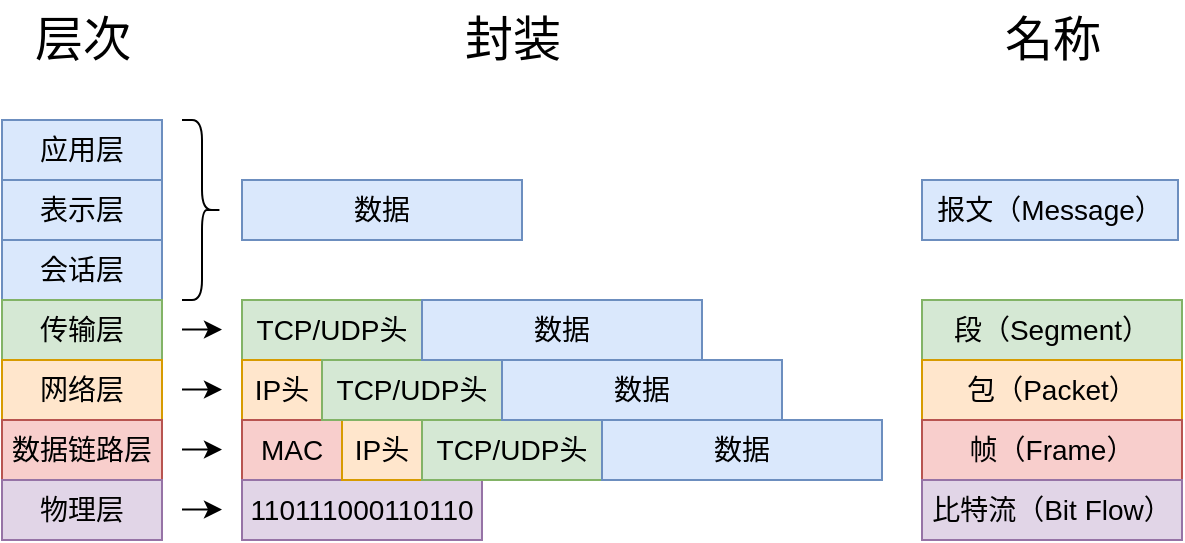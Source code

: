 <mxfile version="22.1.3" type="device">
  <diagram name="第 1 页" id="Xw8q9SxtOk5_ITbkszXI">
    <mxGraphModel dx="788" dy="475" grid="1" gridSize="10" guides="1" tooltips="1" connect="1" arrows="1" fold="1" page="1" pageScale="1" pageWidth="827" pageHeight="1169" math="0" shadow="0">
      <root>
        <mxCell id="0" />
        <mxCell id="1" parent="0" />
        <mxCell id="ZpjZvFXlTCYLtF_sFGO9-1" value="&lt;font style=&quot;font-size: 24px;&quot;&gt;层次&lt;/font&gt;" style="text;html=1;align=center;verticalAlign=middle;resizable=0;points=[];autosize=1;strokeColor=none;fillColor=none;" vertex="1" parent="1">
          <mxGeometry x="125" y="100" width="70" height="40" as="geometry" />
        </mxCell>
        <mxCell id="ZpjZvFXlTCYLtF_sFGO9-2" value="&lt;font style=&quot;font-size: 24px;&quot;&gt;封装&lt;/font&gt;" style="text;html=1;align=center;verticalAlign=middle;resizable=0;points=[];autosize=1;strokeColor=none;fillColor=none;" vertex="1" parent="1">
          <mxGeometry x="340" y="100" width="70" height="40" as="geometry" />
        </mxCell>
        <mxCell id="ZpjZvFXlTCYLtF_sFGO9-3" value="&lt;font style=&quot;font-size: 24px;&quot;&gt;名称&lt;/font&gt;" style="text;html=1;align=center;verticalAlign=middle;resizable=0;points=[];autosize=1;strokeColor=none;fillColor=none;" vertex="1" parent="1">
          <mxGeometry x="610" y="100" width="70" height="40" as="geometry" />
        </mxCell>
        <mxCell id="ZpjZvFXlTCYLtF_sFGO9-4" value="应用层" style="rounded=0;whiteSpace=wrap;html=1;fillColor=#dae8fc;strokeColor=#6c8ebf;fontSize=14;" vertex="1" parent="1">
          <mxGeometry x="120" y="160" width="80" height="30" as="geometry" />
        </mxCell>
        <mxCell id="ZpjZvFXlTCYLtF_sFGO9-5" value="表示层" style="rounded=0;whiteSpace=wrap;html=1;fillColor=#dae8fc;strokeColor=#6c8ebf;fontSize=14;" vertex="1" parent="1">
          <mxGeometry x="120" y="190" width="80" height="30" as="geometry" />
        </mxCell>
        <mxCell id="ZpjZvFXlTCYLtF_sFGO9-6" value="会话层" style="rounded=0;whiteSpace=wrap;html=1;fillColor=#dae8fc;strokeColor=#6c8ebf;fontSize=14;" vertex="1" parent="1">
          <mxGeometry x="120" y="220" width="80" height="30" as="geometry" />
        </mxCell>
        <mxCell id="ZpjZvFXlTCYLtF_sFGO9-7" value="传输层" style="rounded=0;whiteSpace=wrap;html=1;fillColor=#d5e8d4;strokeColor=#82b366;fontSize=14;" vertex="1" parent="1">
          <mxGeometry x="120" y="250" width="80" height="30" as="geometry" />
        </mxCell>
        <mxCell id="ZpjZvFXlTCYLtF_sFGO9-8" value="网络层" style="rounded=0;whiteSpace=wrap;html=1;fillColor=#ffe6cc;strokeColor=#d79b00;fontSize=14;" vertex="1" parent="1">
          <mxGeometry x="120" y="280" width="80" height="30" as="geometry" />
        </mxCell>
        <mxCell id="ZpjZvFXlTCYLtF_sFGO9-9" value="数据链路层" style="rounded=0;whiteSpace=wrap;html=1;fillColor=#f8cecc;strokeColor=#b85450;fontSize=14;" vertex="1" parent="1">
          <mxGeometry x="120" y="310" width="80" height="30" as="geometry" />
        </mxCell>
        <mxCell id="ZpjZvFXlTCYLtF_sFGO9-10" value="物理层" style="rounded=0;whiteSpace=wrap;html=1;fillColor=#e1d5e7;strokeColor=#9673a6;fontSize=14;" vertex="1" parent="1">
          <mxGeometry x="120" y="340" width="80" height="30" as="geometry" />
        </mxCell>
        <mxCell id="ZpjZvFXlTCYLtF_sFGO9-11" value="" style="shape=curlyBracket;whiteSpace=wrap;html=1;rounded=1;flipH=1;labelPosition=right;verticalLabelPosition=middle;align=left;verticalAlign=middle;" vertex="1" parent="1">
          <mxGeometry x="210" y="160" width="20" height="90" as="geometry" />
        </mxCell>
        <mxCell id="ZpjZvFXlTCYLtF_sFGO9-12" value="数据" style="rounded=0;whiteSpace=wrap;html=1;fillColor=#dae8fc;strokeColor=#6c8ebf;fontSize=14;" vertex="1" parent="1">
          <mxGeometry x="240" y="190" width="140" height="30" as="geometry" />
        </mxCell>
        <mxCell id="ZpjZvFXlTCYLtF_sFGO9-13" value="报文（Message）" style="rounded=0;whiteSpace=wrap;html=1;fillColor=#dae8fc;strokeColor=#6c8ebf;fontSize=14;" vertex="1" parent="1">
          <mxGeometry x="580" y="190" width="128" height="30" as="geometry" />
        </mxCell>
        <mxCell id="ZpjZvFXlTCYLtF_sFGO9-14" value="" style="endArrow=classic;html=1;rounded=0;" edge="1" parent="1">
          <mxGeometry width="50" height="50" relative="1" as="geometry">
            <mxPoint x="210" y="264.75" as="sourcePoint" />
            <mxPoint x="230" y="264.75" as="targetPoint" />
          </mxGeometry>
        </mxCell>
        <mxCell id="ZpjZvFXlTCYLtF_sFGO9-15" value="" style="endArrow=classic;html=1;rounded=0;" edge="1" parent="1">
          <mxGeometry width="50" height="50" relative="1" as="geometry">
            <mxPoint x="210" y="294.75" as="sourcePoint" />
            <mxPoint x="230" y="294.75" as="targetPoint" />
          </mxGeometry>
        </mxCell>
        <mxCell id="ZpjZvFXlTCYLtF_sFGO9-16" value="" style="endArrow=classic;html=1;rounded=0;" edge="1" parent="1">
          <mxGeometry width="50" height="50" relative="1" as="geometry">
            <mxPoint x="210" y="324.75" as="sourcePoint" />
            <mxPoint x="230" y="324.75" as="targetPoint" />
          </mxGeometry>
        </mxCell>
        <mxCell id="ZpjZvFXlTCYLtF_sFGO9-17" value="" style="endArrow=classic;html=1;rounded=0;" edge="1" parent="1">
          <mxGeometry width="50" height="50" relative="1" as="geometry">
            <mxPoint x="210" y="354.75" as="sourcePoint" />
            <mxPoint x="230" y="354.75" as="targetPoint" />
          </mxGeometry>
        </mxCell>
        <mxCell id="ZpjZvFXlTCYLtF_sFGO9-19" value="TCP/UDP头" style="rounded=0;whiteSpace=wrap;html=1;fillColor=#d5e8d4;strokeColor=#82b366;fontSize=14;" vertex="1" parent="1">
          <mxGeometry x="240" y="250" width="90" height="30" as="geometry" />
        </mxCell>
        <mxCell id="ZpjZvFXlTCYLtF_sFGO9-22" value="IP头" style="rounded=0;whiteSpace=wrap;html=1;fillColor=#ffe6cc;strokeColor=#d79b00;fontSize=14;" vertex="1" parent="1">
          <mxGeometry x="240" y="280" width="40" height="30" as="geometry" />
        </mxCell>
        <mxCell id="ZpjZvFXlTCYLtF_sFGO9-23" value="MAC" style="rounded=0;whiteSpace=wrap;html=1;fillColor=#f8cecc;strokeColor=#b85450;fontSize=14;" vertex="1" parent="1">
          <mxGeometry x="240" y="310" width="50" height="30" as="geometry" />
        </mxCell>
        <mxCell id="ZpjZvFXlTCYLtF_sFGO9-24" value="110111000110110" style="rounded=0;whiteSpace=wrap;html=1;fillColor=#e1d5e7;strokeColor=#9673a6;fontSize=14;" vertex="1" parent="1">
          <mxGeometry x="240" y="340" width="120" height="30" as="geometry" />
        </mxCell>
        <mxCell id="ZpjZvFXlTCYLtF_sFGO9-25" value="IP头" style="rounded=0;whiteSpace=wrap;html=1;fillColor=#ffe6cc;strokeColor=#d79b00;fontSize=14;" vertex="1" parent="1">
          <mxGeometry x="290" y="310" width="40" height="30" as="geometry" />
        </mxCell>
        <mxCell id="ZpjZvFXlTCYLtF_sFGO9-26" value="TCP/UDP头" style="rounded=0;whiteSpace=wrap;html=1;fillColor=#d5e8d4;strokeColor=#82b366;fontSize=14;" vertex="1" parent="1">
          <mxGeometry x="330" y="310" width="90" height="30" as="geometry" />
        </mxCell>
        <mxCell id="ZpjZvFXlTCYLtF_sFGO9-27" value="数据" style="rounded=0;whiteSpace=wrap;html=1;fillColor=#dae8fc;strokeColor=#6c8ebf;fontSize=14;" vertex="1" parent="1">
          <mxGeometry x="420" y="310" width="140" height="30" as="geometry" />
        </mxCell>
        <mxCell id="ZpjZvFXlTCYLtF_sFGO9-28" value="TCP/UDP头" style="rounded=0;whiteSpace=wrap;html=1;fillColor=#d5e8d4;strokeColor=#82b366;fontSize=14;" vertex="1" parent="1">
          <mxGeometry x="280" y="280" width="90" height="30" as="geometry" />
        </mxCell>
        <mxCell id="ZpjZvFXlTCYLtF_sFGO9-29" value="数据" style="rounded=0;whiteSpace=wrap;html=1;fillColor=#dae8fc;strokeColor=#6c8ebf;fontSize=14;" vertex="1" parent="1">
          <mxGeometry x="370" y="280" width="140" height="30" as="geometry" />
        </mxCell>
        <mxCell id="ZpjZvFXlTCYLtF_sFGO9-30" value="数据" style="rounded=0;whiteSpace=wrap;html=1;fillColor=#dae8fc;strokeColor=#6c8ebf;fontSize=14;" vertex="1" parent="1">
          <mxGeometry x="330" y="250" width="140" height="30" as="geometry" />
        </mxCell>
        <mxCell id="ZpjZvFXlTCYLtF_sFGO9-31" value="段（Segment）" style="rounded=0;whiteSpace=wrap;html=1;fillColor=#d5e8d4;strokeColor=#82b366;fontSize=14;" vertex="1" parent="1">
          <mxGeometry x="580" y="250" width="130" height="30" as="geometry" />
        </mxCell>
        <mxCell id="ZpjZvFXlTCYLtF_sFGO9-32" value="包（Packet）" style="rounded=0;whiteSpace=wrap;html=1;fillColor=#ffe6cc;strokeColor=#d79b00;fontSize=14;" vertex="1" parent="1">
          <mxGeometry x="580" y="280" width="130" height="30" as="geometry" />
        </mxCell>
        <mxCell id="ZpjZvFXlTCYLtF_sFGO9-33" value="帧（Frame）" style="rounded=0;whiteSpace=wrap;html=1;fillColor=#f8cecc;strokeColor=#b85450;fontSize=14;" vertex="1" parent="1">
          <mxGeometry x="580" y="310" width="130" height="30" as="geometry" />
        </mxCell>
        <mxCell id="ZpjZvFXlTCYLtF_sFGO9-34" value="比特流（Bit Flow）" style="rounded=0;whiteSpace=wrap;html=1;fillColor=#e1d5e7;strokeColor=#9673a6;fontSize=14;" vertex="1" parent="1">
          <mxGeometry x="580" y="340" width="130" height="30" as="geometry" />
        </mxCell>
      </root>
    </mxGraphModel>
  </diagram>
</mxfile>
